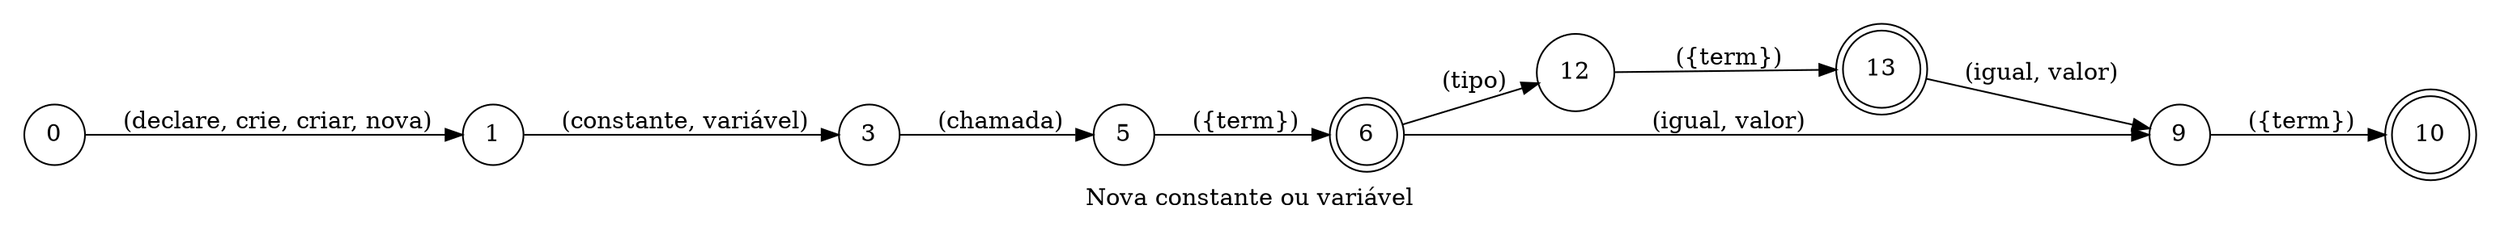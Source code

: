 digraph DeclareVariable {
    id="declare_variable";
    label="Nova constante ou variável";
    lang="pt-BR";
    langName="Portugês";
    pad="0.2";
    rankdir=LR;
    node[shape=doublecircle]; 6 13 10;
    node[shape=circle];

    0 -> 1 [label=" (declare, crie, criar, nova)"];
    1 -> 3 [label=" (constante, variável)", store=memType];
    3 -> 5 [label=" (chamada)"];
    5 -> 6 [label=" ({term})", store=name];
    6 -> 12 [label=" (tipo)"];
    12 -> 13 [label=" ({term})", store=type, normalizer=jsCommonTypes];
    {6 13} -> 9 [label=" (igual, valor)"];
    9 -> 10 [label=" ({term})", store=value];

    title="Nova constante ou variável";
    desc="Declara uma nova constante ou variável na linha atual";
}
